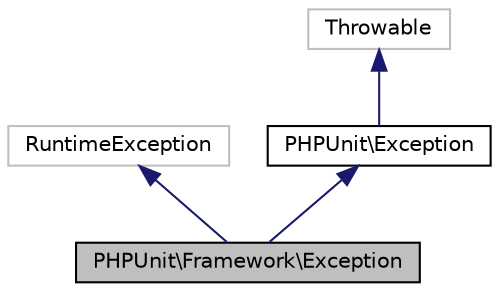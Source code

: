 digraph "PHPUnit\Framework\Exception"
{
  edge [fontname="Helvetica",fontsize="10",labelfontname="Helvetica",labelfontsize="10"];
  node [fontname="Helvetica",fontsize="10",shape=record];
  Node37 [label="PHPUnit\\Framework\\Exception",height=0.2,width=0.4,color="black", fillcolor="grey75", style="filled", fontcolor="black"];
  Node38 -> Node37 [dir="back",color="midnightblue",fontsize="10",style="solid",fontname="Helvetica"];
  Node38 [label="RuntimeException",height=0.2,width=0.4,color="grey75", fillcolor="white", style="filled"];
  Node39 -> Node37 [dir="back",color="midnightblue",fontsize="10",style="solid",fontname="Helvetica"];
  Node39 [label="PHPUnit\\Exception",height=0.2,width=0.4,color="black", fillcolor="white", style="filled",URL="$interfacePHPUnit_1_1Exception.html"];
  Node40 -> Node39 [dir="back",color="midnightblue",fontsize="10",style="solid",fontname="Helvetica"];
  Node40 [label="Throwable",height=0.2,width=0.4,color="grey75", fillcolor="white", style="filled"];
}
